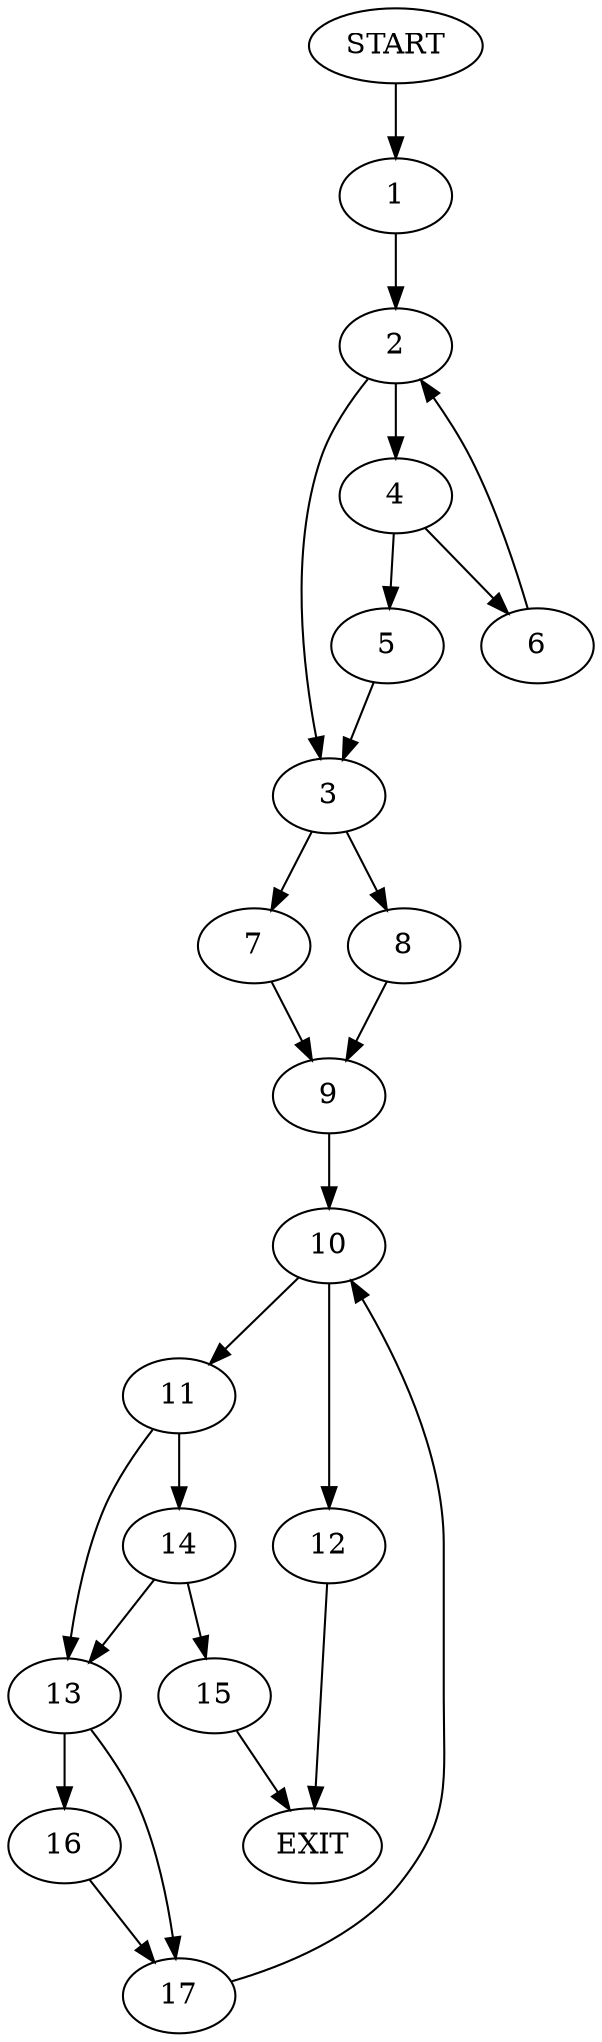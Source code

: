 digraph {
0 [label="START"]
18 [label="EXIT"]
0 -> 1
1 -> 2
2 -> 3
2 -> 4
4 -> 5
4 -> 6
3 -> 7
3 -> 8
5 -> 3
6 -> 2
8 -> 9
7 -> 9
9 -> 10
10 -> 11
10 -> 12
12 -> 18
11 -> 13
11 -> 14
14 -> 13
14 -> 15
13 -> 16
13 -> 17
15 -> 18
17 -> 10
16 -> 17
}
